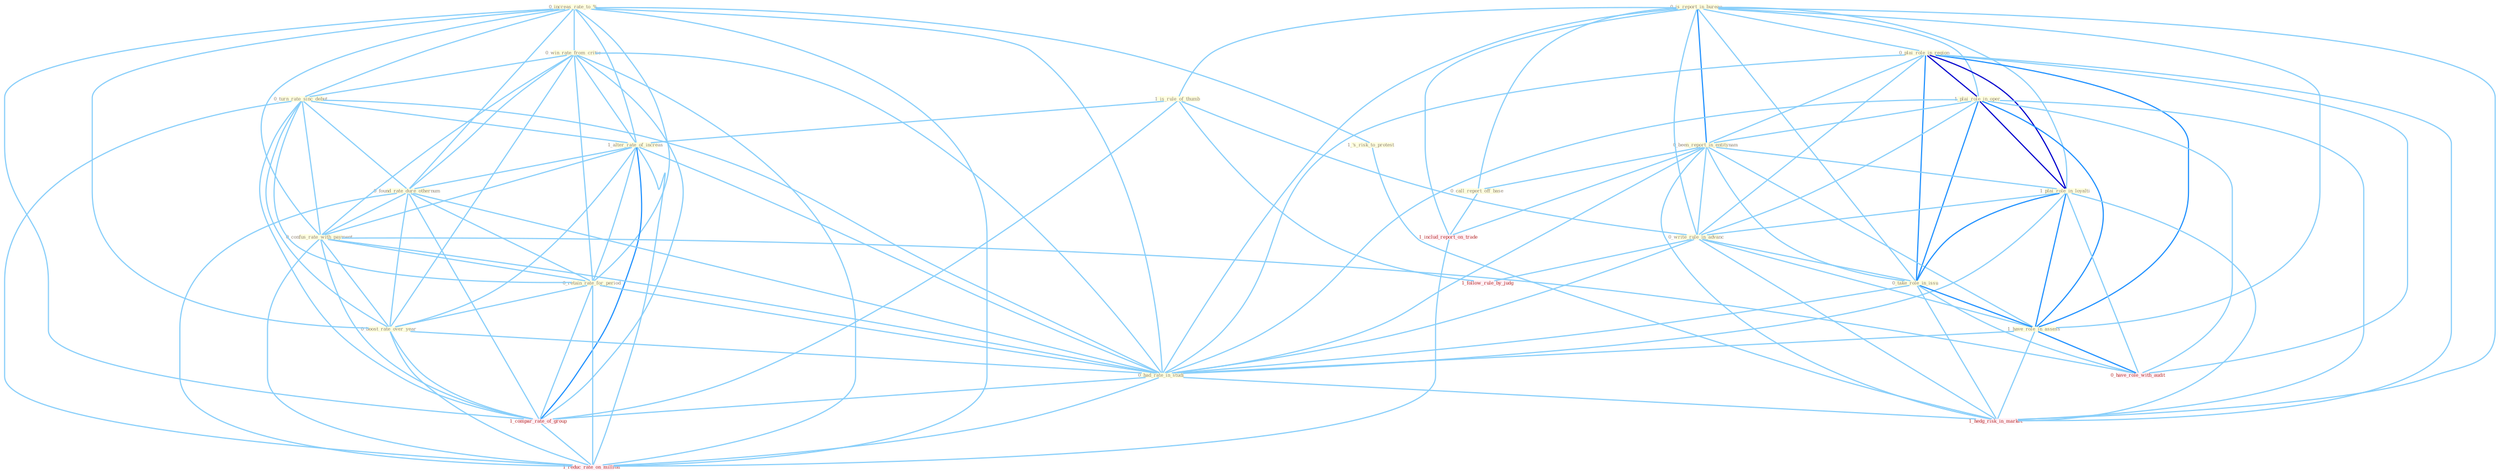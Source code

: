 Graph G{ 
    node
    [shape=polygon,style=filled,width=.5,height=.06,color="#BDFCC9",fixedsize=true,fontsize=4,
    fontcolor="#2f4f4f"];
    {node
    [color="#ffffe0", fontcolor="#8b7d6b"] "0_is_report_in_bureau " "0_plai_role_in_region " "1_plai_role_in_oper " "0_been_report_in_entitynam " "1_plai_role_in_loyalti " "1_is_rule_of_thumb " "0_increas_rate_to_% " "0_win_rate_from_critic " "0_turn_rate_sinc_debut " "0_write_rule_in_advanc " "0_call_report_off_base " "1_alter_rate_of_increas " "0_take_role_in_issu " "0_found_rate_dure_othernum " "1_'s_risk_to_protest " "1_have_role_in_assess " "0_confus_rate_with_payment " "0_retain_rate_for_period " "0_boost_rate_over_year " "0_had_rate_in_studi "}
{node [color="#fff0f5", fontcolor="#b22222"] "1_includ_report_on_trade " "1_compar_rate_of_group " "1_follow_rule_by_judg " "1_hedg_risk_in_market " "1_reduc_rate_on_million " "0_have_role_with_audit "}
edge [color="#B0E2FF"];

	"0_is_report_in_bureau " -- "0_plai_role_in_region " [w="1", color="#87cefa" ];
	"0_is_report_in_bureau " -- "1_plai_role_in_oper " [w="1", color="#87cefa" ];
	"0_is_report_in_bureau " -- "0_been_report_in_entitynam " [w="2", color="#1e90ff" , len=0.8];
	"0_is_report_in_bureau " -- "1_plai_role_in_loyalti " [w="1", color="#87cefa" ];
	"0_is_report_in_bureau " -- "1_is_rule_of_thumb " [w="1", color="#87cefa" ];
	"0_is_report_in_bureau " -- "0_write_rule_in_advanc " [w="1", color="#87cefa" ];
	"0_is_report_in_bureau " -- "0_call_report_off_base " [w="1", color="#87cefa" ];
	"0_is_report_in_bureau " -- "0_take_role_in_issu " [w="1", color="#87cefa" ];
	"0_is_report_in_bureau " -- "1_have_role_in_assess " [w="1", color="#87cefa" ];
	"0_is_report_in_bureau " -- "0_had_rate_in_studi " [w="1", color="#87cefa" ];
	"0_is_report_in_bureau " -- "1_includ_report_on_trade " [w="1", color="#87cefa" ];
	"0_is_report_in_bureau " -- "1_hedg_risk_in_market " [w="1", color="#87cefa" ];
	"0_plai_role_in_region " -- "1_plai_role_in_oper " [w="3", color="#0000cd" , len=0.6];
	"0_plai_role_in_region " -- "0_been_report_in_entitynam " [w="1", color="#87cefa" ];
	"0_plai_role_in_region " -- "1_plai_role_in_loyalti " [w="3", color="#0000cd" , len=0.6];
	"0_plai_role_in_region " -- "0_write_rule_in_advanc " [w="1", color="#87cefa" ];
	"0_plai_role_in_region " -- "0_take_role_in_issu " [w="2", color="#1e90ff" , len=0.8];
	"0_plai_role_in_region " -- "1_have_role_in_assess " [w="2", color="#1e90ff" , len=0.8];
	"0_plai_role_in_region " -- "0_had_rate_in_studi " [w="1", color="#87cefa" ];
	"0_plai_role_in_region " -- "1_hedg_risk_in_market " [w="1", color="#87cefa" ];
	"0_plai_role_in_region " -- "0_have_role_with_audit " [w="1", color="#87cefa" ];
	"1_plai_role_in_oper " -- "0_been_report_in_entitynam " [w="1", color="#87cefa" ];
	"1_plai_role_in_oper " -- "1_plai_role_in_loyalti " [w="3", color="#0000cd" , len=0.6];
	"1_plai_role_in_oper " -- "0_write_rule_in_advanc " [w="1", color="#87cefa" ];
	"1_plai_role_in_oper " -- "0_take_role_in_issu " [w="2", color="#1e90ff" , len=0.8];
	"1_plai_role_in_oper " -- "1_have_role_in_assess " [w="2", color="#1e90ff" , len=0.8];
	"1_plai_role_in_oper " -- "0_had_rate_in_studi " [w="1", color="#87cefa" ];
	"1_plai_role_in_oper " -- "1_hedg_risk_in_market " [w="1", color="#87cefa" ];
	"1_plai_role_in_oper " -- "0_have_role_with_audit " [w="1", color="#87cefa" ];
	"0_been_report_in_entitynam " -- "1_plai_role_in_loyalti " [w="1", color="#87cefa" ];
	"0_been_report_in_entitynam " -- "0_write_rule_in_advanc " [w="1", color="#87cefa" ];
	"0_been_report_in_entitynam " -- "0_call_report_off_base " [w="1", color="#87cefa" ];
	"0_been_report_in_entitynam " -- "0_take_role_in_issu " [w="1", color="#87cefa" ];
	"0_been_report_in_entitynam " -- "1_have_role_in_assess " [w="1", color="#87cefa" ];
	"0_been_report_in_entitynam " -- "0_had_rate_in_studi " [w="1", color="#87cefa" ];
	"0_been_report_in_entitynam " -- "1_includ_report_on_trade " [w="1", color="#87cefa" ];
	"0_been_report_in_entitynam " -- "1_hedg_risk_in_market " [w="1", color="#87cefa" ];
	"1_plai_role_in_loyalti " -- "0_write_rule_in_advanc " [w="1", color="#87cefa" ];
	"1_plai_role_in_loyalti " -- "0_take_role_in_issu " [w="2", color="#1e90ff" , len=0.8];
	"1_plai_role_in_loyalti " -- "1_have_role_in_assess " [w="2", color="#1e90ff" , len=0.8];
	"1_plai_role_in_loyalti " -- "0_had_rate_in_studi " [w="1", color="#87cefa" ];
	"1_plai_role_in_loyalti " -- "1_hedg_risk_in_market " [w="1", color="#87cefa" ];
	"1_plai_role_in_loyalti " -- "0_have_role_with_audit " [w="1", color="#87cefa" ];
	"1_is_rule_of_thumb " -- "0_write_rule_in_advanc " [w="1", color="#87cefa" ];
	"1_is_rule_of_thumb " -- "1_alter_rate_of_increas " [w="1", color="#87cefa" ];
	"1_is_rule_of_thumb " -- "1_compar_rate_of_group " [w="1", color="#87cefa" ];
	"1_is_rule_of_thumb " -- "1_follow_rule_by_judg " [w="1", color="#87cefa" ];
	"0_increas_rate_to_% " -- "0_win_rate_from_critic " [w="1", color="#87cefa" ];
	"0_increas_rate_to_% " -- "0_turn_rate_sinc_debut " [w="1", color="#87cefa" ];
	"0_increas_rate_to_% " -- "1_alter_rate_of_increas " [w="1", color="#87cefa" ];
	"0_increas_rate_to_% " -- "0_found_rate_dure_othernum " [w="1", color="#87cefa" ];
	"0_increas_rate_to_% " -- "1_'s_risk_to_protest " [w="1", color="#87cefa" ];
	"0_increas_rate_to_% " -- "0_confus_rate_with_payment " [w="1", color="#87cefa" ];
	"0_increas_rate_to_% " -- "0_retain_rate_for_period " [w="1", color="#87cefa" ];
	"0_increas_rate_to_% " -- "0_boost_rate_over_year " [w="1", color="#87cefa" ];
	"0_increas_rate_to_% " -- "0_had_rate_in_studi " [w="1", color="#87cefa" ];
	"0_increas_rate_to_% " -- "1_compar_rate_of_group " [w="1", color="#87cefa" ];
	"0_increas_rate_to_% " -- "1_reduc_rate_on_million " [w="1", color="#87cefa" ];
	"0_win_rate_from_critic " -- "0_turn_rate_sinc_debut " [w="1", color="#87cefa" ];
	"0_win_rate_from_critic " -- "1_alter_rate_of_increas " [w="1", color="#87cefa" ];
	"0_win_rate_from_critic " -- "0_found_rate_dure_othernum " [w="1", color="#87cefa" ];
	"0_win_rate_from_critic " -- "0_confus_rate_with_payment " [w="1", color="#87cefa" ];
	"0_win_rate_from_critic " -- "0_retain_rate_for_period " [w="1", color="#87cefa" ];
	"0_win_rate_from_critic " -- "0_boost_rate_over_year " [w="1", color="#87cefa" ];
	"0_win_rate_from_critic " -- "0_had_rate_in_studi " [w="1", color="#87cefa" ];
	"0_win_rate_from_critic " -- "1_compar_rate_of_group " [w="1", color="#87cefa" ];
	"0_win_rate_from_critic " -- "1_reduc_rate_on_million " [w="1", color="#87cefa" ];
	"0_turn_rate_sinc_debut " -- "1_alter_rate_of_increas " [w="1", color="#87cefa" ];
	"0_turn_rate_sinc_debut " -- "0_found_rate_dure_othernum " [w="1", color="#87cefa" ];
	"0_turn_rate_sinc_debut " -- "0_confus_rate_with_payment " [w="1", color="#87cefa" ];
	"0_turn_rate_sinc_debut " -- "0_retain_rate_for_period " [w="1", color="#87cefa" ];
	"0_turn_rate_sinc_debut " -- "0_boost_rate_over_year " [w="1", color="#87cefa" ];
	"0_turn_rate_sinc_debut " -- "0_had_rate_in_studi " [w="1", color="#87cefa" ];
	"0_turn_rate_sinc_debut " -- "1_compar_rate_of_group " [w="1", color="#87cefa" ];
	"0_turn_rate_sinc_debut " -- "1_reduc_rate_on_million " [w="1", color="#87cefa" ];
	"0_write_rule_in_advanc " -- "0_take_role_in_issu " [w="1", color="#87cefa" ];
	"0_write_rule_in_advanc " -- "1_have_role_in_assess " [w="1", color="#87cefa" ];
	"0_write_rule_in_advanc " -- "0_had_rate_in_studi " [w="1", color="#87cefa" ];
	"0_write_rule_in_advanc " -- "1_follow_rule_by_judg " [w="1", color="#87cefa" ];
	"0_write_rule_in_advanc " -- "1_hedg_risk_in_market " [w="1", color="#87cefa" ];
	"0_call_report_off_base " -- "1_includ_report_on_trade " [w="1", color="#87cefa" ];
	"1_alter_rate_of_increas " -- "0_found_rate_dure_othernum " [w="1", color="#87cefa" ];
	"1_alter_rate_of_increas " -- "0_confus_rate_with_payment " [w="1", color="#87cefa" ];
	"1_alter_rate_of_increas " -- "0_retain_rate_for_period " [w="1", color="#87cefa" ];
	"1_alter_rate_of_increas " -- "0_boost_rate_over_year " [w="1", color="#87cefa" ];
	"1_alter_rate_of_increas " -- "0_had_rate_in_studi " [w="1", color="#87cefa" ];
	"1_alter_rate_of_increas " -- "1_compar_rate_of_group " [w="2", color="#1e90ff" , len=0.8];
	"1_alter_rate_of_increas " -- "1_reduc_rate_on_million " [w="1", color="#87cefa" ];
	"0_take_role_in_issu " -- "1_have_role_in_assess " [w="2", color="#1e90ff" , len=0.8];
	"0_take_role_in_issu " -- "0_had_rate_in_studi " [w="1", color="#87cefa" ];
	"0_take_role_in_issu " -- "1_hedg_risk_in_market " [w="1", color="#87cefa" ];
	"0_take_role_in_issu " -- "0_have_role_with_audit " [w="1", color="#87cefa" ];
	"0_found_rate_dure_othernum " -- "0_confus_rate_with_payment " [w="1", color="#87cefa" ];
	"0_found_rate_dure_othernum " -- "0_retain_rate_for_period " [w="1", color="#87cefa" ];
	"0_found_rate_dure_othernum " -- "0_boost_rate_over_year " [w="1", color="#87cefa" ];
	"0_found_rate_dure_othernum " -- "0_had_rate_in_studi " [w="1", color="#87cefa" ];
	"0_found_rate_dure_othernum " -- "1_compar_rate_of_group " [w="1", color="#87cefa" ];
	"0_found_rate_dure_othernum " -- "1_reduc_rate_on_million " [w="1", color="#87cefa" ];
	"1_'s_risk_to_protest " -- "1_hedg_risk_in_market " [w="1", color="#87cefa" ];
	"1_have_role_in_assess " -- "0_had_rate_in_studi " [w="1", color="#87cefa" ];
	"1_have_role_in_assess " -- "1_hedg_risk_in_market " [w="1", color="#87cefa" ];
	"1_have_role_in_assess " -- "0_have_role_with_audit " [w="2", color="#1e90ff" , len=0.8];
	"0_confus_rate_with_payment " -- "0_retain_rate_for_period " [w="1", color="#87cefa" ];
	"0_confus_rate_with_payment " -- "0_boost_rate_over_year " [w="1", color="#87cefa" ];
	"0_confus_rate_with_payment " -- "0_had_rate_in_studi " [w="1", color="#87cefa" ];
	"0_confus_rate_with_payment " -- "1_compar_rate_of_group " [w="1", color="#87cefa" ];
	"0_confus_rate_with_payment " -- "1_reduc_rate_on_million " [w="1", color="#87cefa" ];
	"0_confus_rate_with_payment " -- "0_have_role_with_audit " [w="1", color="#87cefa" ];
	"0_retain_rate_for_period " -- "0_boost_rate_over_year " [w="1", color="#87cefa" ];
	"0_retain_rate_for_period " -- "0_had_rate_in_studi " [w="1", color="#87cefa" ];
	"0_retain_rate_for_period " -- "1_compar_rate_of_group " [w="1", color="#87cefa" ];
	"0_retain_rate_for_period " -- "1_reduc_rate_on_million " [w="1", color="#87cefa" ];
	"0_boost_rate_over_year " -- "0_had_rate_in_studi " [w="1", color="#87cefa" ];
	"0_boost_rate_over_year " -- "1_compar_rate_of_group " [w="1", color="#87cefa" ];
	"0_boost_rate_over_year " -- "1_reduc_rate_on_million " [w="1", color="#87cefa" ];
	"0_had_rate_in_studi " -- "1_compar_rate_of_group " [w="1", color="#87cefa" ];
	"0_had_rate_in_studi " -- "1_hedg_risk_in_market " [w="1", color="#87cefa" ];
	"0_had_rate_in_studi " -- "1_reduc_rate_on_million " [w="1", color="#87cefa" ];
	"1_includ_report_on_trade " -- "1_reduc_rate_on_million " [w="1", color="#87cefa" ];
	"1_compar_rate_of_group " -- "1_reduc_rate_on_million " [w="1", color="#87cefa" ];
}